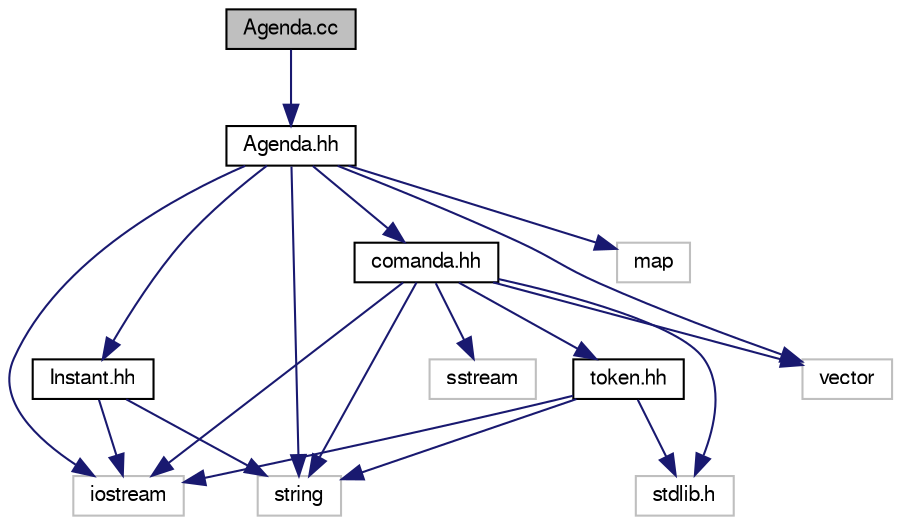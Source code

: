 digraph "Agenda.cc"
{
  edge [fontname="FreeSans",fontsize="10",labelfontname="FreeSans",labelfontsize="10"];
  node [fontname="FreeSans",fontsize="10",shape=record];
  Node1 [label="Agenda.cc",height=0.2,width=0.4,color="black", fillcolor="grey75", style="filled" fontcolor="black"];
  Node1 -> Node2 [color="midnightblue",fontsize="10",style="solid"];
  Node2 [label="Agenda.hh",height=0.2,width=0.4,color="black", fillcolor="white", style="filled",URL="$da/dae/_agenda_8hh.html"];
  Node2 -> Node3 [color="midnightblue",fontsize="10",style="solid"];
  Node3 [label="iostream",height=0.2,width=0.4,color="grey75", fillcolor="white", style="filled"];
  Node2 -> Node4 [color="midnightblue",fontsize="10",style="solid"];
  Node4 [label="map",height=0.2,width=0.4,color="grey75", fillcolor="white", style="filled"];
  Node2 -> Node5 [color="midnightblue",fontsize="10",style="solid"];
  Node5 [label="string",height=0.2,width=0.4,color="grey75", fillcolor="white", style="filled"];
  Node2 -> Node6 [color="midnightblue",fontsize="10",style="solid"];
  Node6 [label="vector",height=0.2,width=0.4,color="grey75", fillcolor="white", style="filled"];
  Node2 -> Node7 [color="midnightblue",fontsize="10",style="solid"];
  Node7 [label="Instant.hh",height=0.2,width=0.4,color="black", fillcolor="white", style="filled",URL="$d1/d19/_instant_8hh.html"];
  Node7 -> Node5 [color="midnightblue",fontsize="10",style="solid"];
  Node7 -> Node3 [color="midnightblue",fontsize="10",style="solid"];
  Node2 -> Node8 [color="midnightblue",fontsize="10",style="solid"];
  Node8 [label="comanda.hh",height=0.2,width=0.4,color="black", fillcolor="white", style="filled",URL="$d2/d24/comanda_8hh.html",tooltip="Classe Comanda. "];
  Node8 -> Node9 [color="midnightblue",fontsize="10",style="solid"];
  Node9 [label="sstream",height=0.2,width=0.4,color="grey75", fillcolor="white", style="filled"];
  Node8 -> Node6 [color="midnightblue",fontsize="10",style="solid"];
  Node8 -> Node5 [color="midnightblue",fontsize="10",style="solid"];
  Node8 -> Node10 [color="midnightblue",fontsize="10",style="solid"];
  Node10 [label="stdlib.h",height=0.2,width=0.4,color="grey75", fillcolor="white", style="filled"];
  Node8 -> Node3 [color="midnightblue",fontsize="10",style="solid"];
  Node8 -> Node11 [color="midnightblue",fontsize="10",style="solid"];
  Node11 [label="token.hh",height=0.2,width=0.4,color="black", fillcolor="white", style="filled",URL="$d1/d7d/token_8hh.html",tooltip="Classe Token. "];
  Node11 -> Node5 [color="midnightblue",fontsize="10",style="solid"];
  Node11 -> Node10 [color="midnightblue",fontsize="10",style="solid"];
  Node11 -> Node3 [color="midnightblue",fontsize="10",style="solid"];
}
